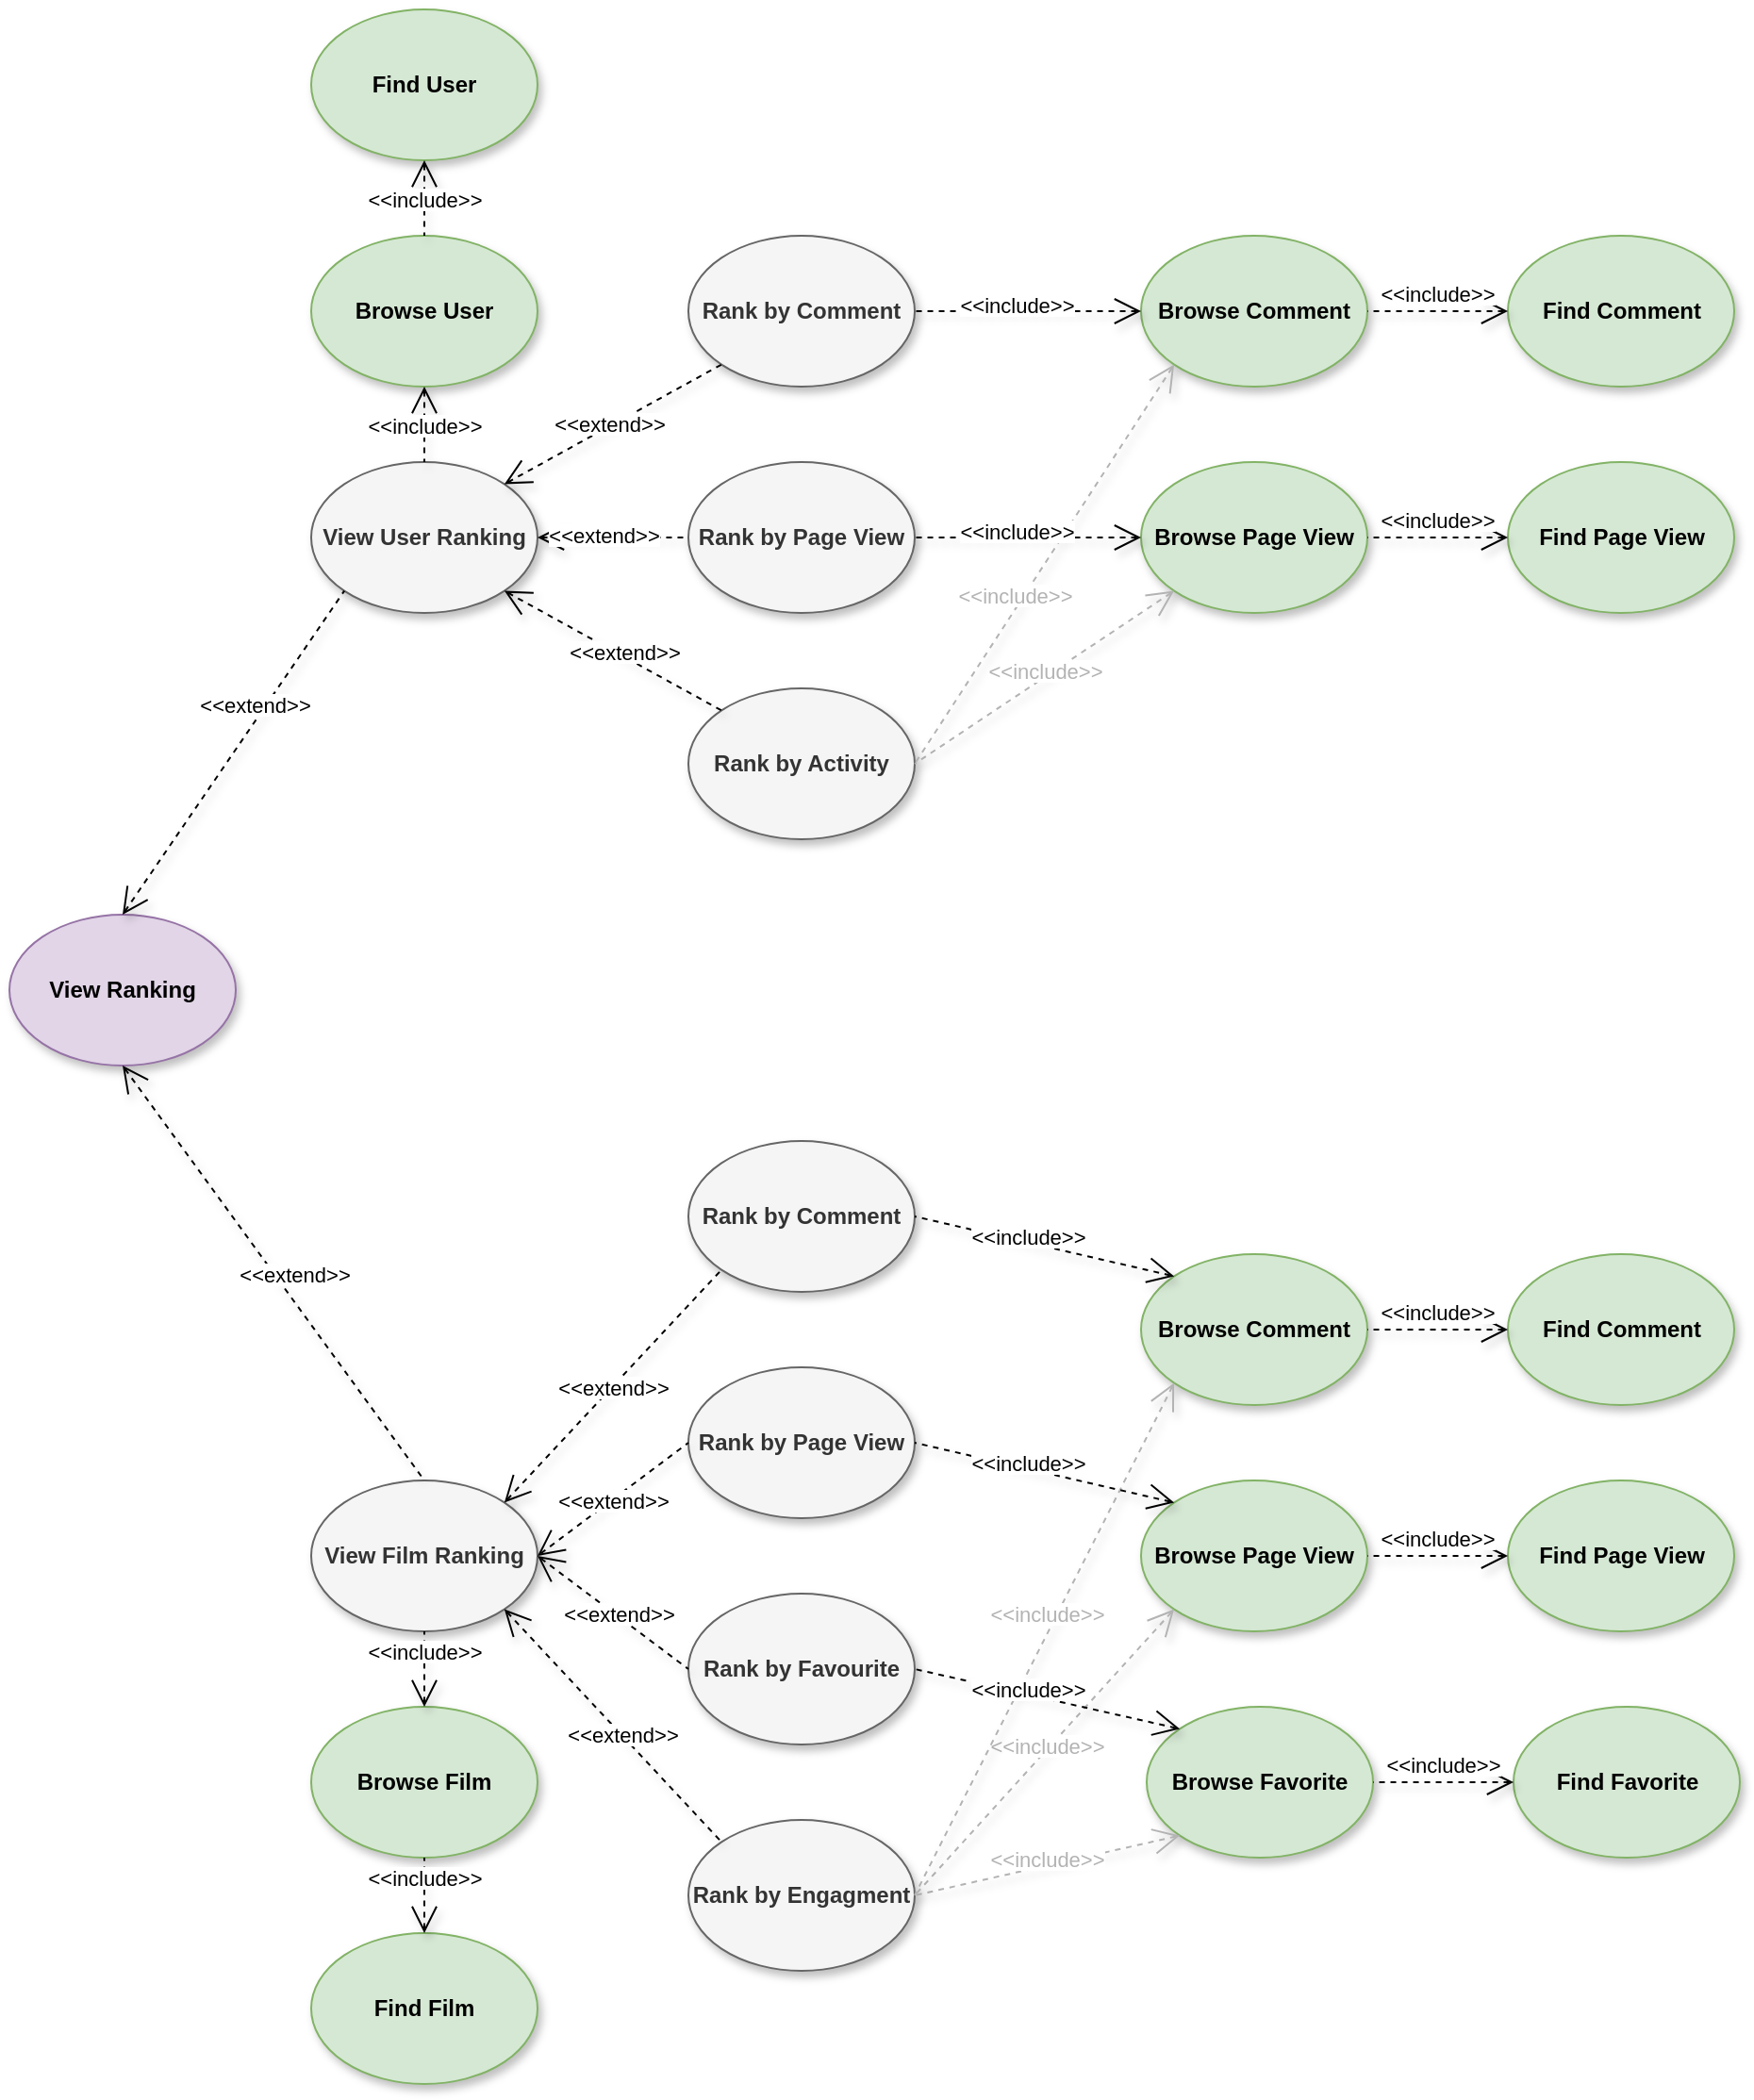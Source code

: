 <mxfile version="12.1.0" type="device" pages="1"><diagram id="BbvuW23b8s510joW4BoM" name="Pagina-1"><mxGraphModel dx="2031" dy="897" grid="1" gridSize="10" guides="1" tooltips="1" connect="1" arrows="1" fold="1" page="1" pageScale="1" pageWidth="827" pageHeight="1169" math="0" shadow="0"><root><mxCell id="0"/><mxCell id="1" parent="0"/><mxCell id="gbE8u1Lyj_9UGCvHLwwf-1" value="View Ranking" style="ellipse;whiteSpace=wrap;html=1;fontStyle=1;fillColor=#e1d5e7;strokeColor=#9673a6;shadow=1;" parent="1" vertex="1"><mxGeometry x="-460" y="512" width="120" height="80" as="geometry"/></mxCell><mxCell id="gbE8u1Lyj_9UGCvHLwwf-3" value="View Film Ranking" style="ellipse;whiteSpace=wrap;html=1;fontStyle=1;fillColor=#f5f5f5;strokeColor=#666666;shadow=1;fontColor=#333333;" parent="1" vertex="1"><mxGeometry x="-300" y="812" width="120" height="80" as="geometry"/></mxCell><mxCell id="gbE8u1Lyj_9UGCvHLwwf-4" value="Rank by Favourite" style="ellipse;whiteSpace=wrap;html=1;fontStyle=1;fillColor=#f5f5f5;strokeColor=#666666;shadow=1;fontColor=#333333;" parent="1" vertex="1"><mxGeometry x="-100" y="872" width="120" height="80" as="geometry"/></mxCell><mxCell id="gbE8u1Lyj_9UGCvHLwwf-5" value="Rank by Page View" style="ellipse;whiteSpace=wrap;html=1;fontStyle=1;fillColor=#f5f5f5;strokeColor=#666666;shadow=1;fontColor=#333333;" parent="1" vertex="1"><mxGeometry x="-100" y="752" width="120" height="80" as="geometry"/></mxCell><mxCell id="gbE8u1Lyj_9UGCvHLwwf-6" value="Rank by Comment" style="ellipse;whiteSpace=wrap;html=1;fontStyle=1;fillColor=#f5f5f5;strokeColor=#666666;shadow=1;fontColor=#333333;" parent="1" vertex="1"><mxGeometry x="-100" y="632" width="120" height="80" as="geometry"/></mxCell><mxCell id="gbE8u1Lyj_9UGCvHLwwf-7" value="Rank by Engagment" style="ellipse;whiteSpace=wrap;html=1;fontStyle=1;shadow=1;fillColor=#f5f5f5;strokeColor=#666666;fontColor=#333333;" parent="1" vertex="1"><mxGeometry x="-100" y="992" width="120" height="80" as="geometry"/></mxCell><mxCell id="gbE8u1Lyj_9UGCvHLwwf-8" value="Find Film" style="ellipse;whiteSpace=wrap;html=1;fontStyle=1;fillColor=#d5e8d4;strokeColor=#82b366;shadow=1;" parent="1" vertex="1"><mxGeometry x="-300" y="1052" width="120" height="80" as="geometry"/></mxCell><mxCell id="gbE8u1Lyj_9UGCvHLwwf-9" value="Browse&amp;nbsp;Comment" style="ellipse;whiteSpace=wrap;html=1;fontStyle=1;fillColor=#d5e8d4;strokeColor=#82b366;shadow=1;" parent="1" vertex="1"><mxGeometry x="140" y="692" width="120" height="80" as="geometry"/></mxCell><mxCell id="gbE8u1Lyj_9UGCvHLwwf-10" value="Browse Page View" style="ellipse;whiteSpace=wrap;html=1;fontStyle=1;fillColor=#d5e8d4;strokeColor=#82b366;shadow=1;" parent="1" vertex="1"><mxGeometry x="140" y="812" width="120" height="80" as="geometry"/></mxCell><mxCell id="gbE8u1Lyj_9UGCvHLwwf-11" value="Browse&amp;nbsp;Favorite" style="ellipse;whiteSpace=wrap;html=1;fontStyle=1;fillColor=#d5e8d4;strokeColor=#82b366;shadow=1;" parent="1" vertex="1"><mxGeometry x="143" y="932" width="120" height="80" as="geometry"/></mxCell><mxCell id="gbE8u1Lyj_9UGCvHLwwf-12" value="Browse Film" style="ellipse;whiteSpace=wrap;html=1;fontStyle=1;fillColor=#d5e8d4;strokeColor=#82b366;shadow=1;" parent="1" vertex="1"><mxGeometry x="-300" y="932" width="120" height="80" as="geometry"/></mxCell><mxCell id="gbE8u1Lyj_9UGCvHLwwf-13" value="Find Comment" style="ellipse;whiteSpace=wrap;html=1;fontStyle=1;fillColor=#d5e8d4;strokeColor=#82b366;shadow=1;" parent="1" vertex="1"><mxGeometry x="334.5" y="692" width="120" height="80" as="geometry"/></mxCell><mxCell id="gbE8u1Lyj_9UGCvHLwwf-14" value="Find Page View" style="ellipse;whiteSpace=wrap;html=1;fontStyle=1;fillColor=#d5e8d4;strokeColor=#82b366;shadow=1;" parent="1" vertex="1"><mxGeometry x="334.5" y="812" width="120" height="80" as="geometry"/></mxCell><mxCell id="gbE8u1Lyj_9UGCvHLwwf-15" value="Find Favorite" style="ellipse;whiteSpace=wrap;html=1;fontStyle=1;fillColor=#d5e8d4;strokeColor=#82b366;shadow=1;" parent="1" vertex="1"><mxGeometry x="337.5" y="932" width="120" height="80" as="geometry"/></mxCell><mxCell id="gbE8u1Lyj_9UGCvHLwwf-17" value="&lt;span style=&quot;background-color: rgb(255 , 255 , 255)&quot;&gt;&amp;lt;&amp;lt;include&amp;gt;&amp;gt;&lt;/span&gt;" style="edgeStyle=none;html=1;startArrow=open;endArrow=none;startSize=12;verticalAlign=bottom;dashed=1;labelBackgroundColor=none;entryX=0.5;entryY=1;entryDx=0;entryDy=0;shadow=1;exitX=0.5;exitY=0;exitDx=0;exitDy=0;" parent="1" source="gbE8u1Lyj_9UGCvHLwwf-12" target="gbE8u1Lyj_9UGCvHLwwf-3" edge="1"><mxGeometry width="160" relative="1" as="geometry"><mxPoint x="-396.5" y="1102" as="sourcePoint"/><mxPoint x="-396.5" y="942" as="targetPoint"/><mxPoint as="offset"/></mxGeometry></mxCell><mxCell id="gbE8u1Lyj_9UGCvHLwwf-18" value="&lt;span style=&quot;background-color: rgb(255 , 255 , 255)&quot;&gt;&amp;lt;&amp;lt;include&amp;gt;&amp;gt;&lt;/span&gt;" style="edgeStyle=none;html=1;startArrow=open;endArrow=none;startSize=12;verticalAlign=bottom;dashed=1;labelBackgroundColor=none;shadow=1;exitX=0.5;exitY=0;exitDx=0;exitDy=0;" parent="1" source="gbE8u1Lyj_9UGCvHLwwf-8" target="gbE8u1Lyj_9UGCvHLwwf-12" edge="1"><mxGeometry width="160" relative="1" as="geometry"><mxPoint x="-230" y="942" as="sourcePoint"/><mxPoint x="-240" y="1012" as="targetPoint"/><mxPoint as="offset"/></mxGeometry></mxCell><mxCell id="gbE8u1Lyj_9UGCvHLwwf-19" value="&lt;span style=&quot;background-color: rgb(255 , 255 , 255)&quot;&gt;&amp;lt;&amp;lt;extend&amp;gt;&amp;gt;&lt;/span&gt;" style="edgeStyle=none;html=1;startArrow=open;endArrow=none;startSize=12;verticalAlign=bottom;dashed=1;labelBackgroundColor=none;entryX=0.5;entryY=0;entryDx=0;entryDy=0;shadow=1;exitX=0.5;exitY=1;exitDx=0;exitDy=0;" parent="1" source="gbE8u1Lyj_9UGCvHLwwf-1" target="gbE8u1Lyj_9UGCvHLwwf-3" edge="1"><mxGeometry x="0.103" y="2" width="160" relative="1" as="geometry"><mxPoint x="-160" y="772" as="sourcePoint"/><mxPoint x="-200.5" y="632" as="targetPoint"/><mxPoint x="1" as="offset"/></mxGeometry></mxCell><mxCell id="gbE8u1Lyj_9UGCvHLwwf-20" value="&lt;span style=&quot;background-color: rgb(255 , 255 , 255)&quot;&gt;&amp;lt;&amp;lt;extend&amp;gt;&amp;gt;&lt;/span&gt;" style="edgeStyle=none;html=1;startArrow=open;endArrow=none;startSize=12;verticalAlign=bottom;dashed=1;labelBackgroundColor=none;entryX=0;entryY=1;entryDx=0;entryDy=0;shadow=1;exitX=1;exitY=0;exitDx=0;exitDy=0;" parent="1" source="gbE8u1Lyj_9UGCvHLwwf-3" target="gbE8u1Lyj_9UGCvHLwwf-6" edge="1"><mxGeometry x="-0.087" y="-7" width="160" relative="1" as="geometry"><mxPoint x="-390.0" y="602" as="sourcePoint"/><mxPoint x="-230.0" y="822" as="targetPoint"/><mxPoint as="offset"/></mxGeometry></mxCell><mxCell id="gbE8u1Lyj_9UGCvHLwwf-21" value="&lt;span style=&quot;background-color: rgb(255 , 255 , 255)&quot;&gt;&amp;lt;&amp;lt;extend&amp;gt;&amp;gt;&lt;/span&gt;" style="edgeStyle=none;html=1;startArrow=open;endArrow=none;startSize=12;verticalAlign=bottom;dashed=1;labelBackgroundColor=none;entryX=0;entryY=0.5;entryDx=0;entryDy=0;shadow=1;exitX=1;exitY=0.5;exitDx=0;exitDy=0;" parent="1" source="gbE8u1Lyj_9UGCvHLwwf-3" target="gbE8u1Lyj_9UGCvHLwwf-5" edge="1"><mxGeometry x="-0.12" y="-8" width="160" relative="1" as="geometry"><mxPoint x="-187.574" y="833.716" as="sourcePoint"/><mxPoint x="-90" y="682.0" as="targetPoint"/><mxPoint as="offset"/></mxGeometry></mxCell><mxCell id="gbE8u1Lyj_9UGCvHLwwf-22" value="&lt;span style=&quot;background-color: rgb(255 , 255 , 255)&quot;&gt;&amp;lt;&amp;lt;extend&amp;gt;&amp;gt;&lt;/span&gt;" style="edgeStyle=none;html=1;startArrow=open;endArrow=none;startSize=12;verticalAlign=bottom;dashed=1;labelBackgroundColor=none;entryX=0;entryY=0.5;entryDx=0;entryDy=0;shadow=1;exitX=1;exitY=0.5;exitDx=0;exitDy=0;" parent="1" source="gbE8u1Lyj_9UGCvHLwwf-3" target="gbE8u1Lyj_9UGCvHLwwf-4" edge="1"><mxGeometry x="0.16" y="-6" width="160" relative="1" as="geometry"><mxPoint x="-170" y="862" as="sourcePoint"/><mxPoint x="-90" y="802" as="targetPoint"/><mxPoint as="offset"/></mxGeometry></mxCell><mxCell id="gbE8u1Lyj_9UGCvHLwwf-23" value="&lt;span style=&quot;background-color: rgb(255 , 255 , 255)&quot;&gt;&amp;lt;&amp;lt;extend&amp;gt;&amp;gt;&lt;/span&gt;" style="edgeStyle=none;html=1;startArrow=open;endArrow=none;startSize=12;verticalAlign=bottom;dashed=1;labelBackgroundColor=none;entryX=0;entryY=0;entryDx=0;entryDy=0;shadow=1;exitX=1;exitY=1;exitDx=0;exitDy=0;" parent="1" source="gbE8u1Lyj_9UGCvHLwwf-3" target="gbE8u1Lyj_9UGCvHLwwf-7" edge="1"><mxGeometry x="0.16" y="-6" width="160" relative="1" as="geometry"><mxPoint x="-170" y="862" as="sourcePoint"/><mxPoint x="-90" y="922" as="targetPoint"/><mxPoint as="offset"/></mxGeometry></mxCell><mxCell id="gbE8u1Lyj_9UGCvHLwwf-24" value="&lt;span style=&quot;background-color: rgb(255 , 255 , 255)&quot;&gt;&lt;font color=&quot;#b3b3b3&quot;&gt;&amp;lt;&amp;lt;include&amp;gt;&amp;gt;&lt;/font&gt;&lt;/span&gt;" style="edgeStyle=none;html=1;startArrow=open;endArrow=none;startSize=12;verticalAlign=bottom;dashed=1;labelBackgroundColor=none;shadow=1;exitX=0;exitY=1;exitDx=0;exitDy=0;entryX=1;entryY=0.5;entryDx=0;entryDy=0;fillColor=#f5f5f5;strokeColor=#B3B3B3;" parent="1" source="gbE8u1Lyj_9UGCvHLwwf-11" target="gbE8u1Lyj_9UGCvHLwwf-7" edge="1"><mxGeometry x="0.022" y="6" width="160" relative="1" as="geometry"><mxPoint x="-230" y="1062" as="sourcePoint"/><mxPoint x="-230" y="1022" as="targetPoint"/><mxPoint as="offset"/></mxGeometry></mxCell><mxCell id="gbE8u1Lyj_9UGCvHLwwf-25" value="&lt;span style=&quot;background-color: rgb(255 , 255 , 255)&quot;&gt;&lt;font color=&quot;#b3b3b3&quot;&gt;&amp;lt;&amp;lt;include&amp;gt;&amp;gt;&lt;/font&gt;&lt;/span&gt;" style="edgeStyle=none;html=1;startArrow=open;endArrow=none;startSize=12;verticalAlign=bottom;dashed=1;labelBackgroundColor=none;shadow=1;exitX=0;exitY=1;exitDx=0;exitDy=0;entryX=1;entryY=0.5;entryDx=0;entryDy=0;fillColor=#f5f5f5;strokeColor=#B3B3B3;" parent="1" source="gbE8u1Lyj_9UGCvHLwwf-10" target="gbE8u1Lyj_9UGCvHLwwf-7" edge="1"><mxGeometry x="0.034" y="5" width="160" relative="1" as="geometry"><mxPoint x="153" y="982" as="sourcePoint"/><mxPoint x="30" y="1042" as="targetPoint"/><mxPoint as="offset"/></mxGeometry></mxCell><mxCell id="gbE8u1Lyj_9UGCvHLwwf-26" value="&lt;span style=&quot;background-color: rgb(255 , 255 , 255)&quot;&gt;&lt;font color=&quot;#b3b3b3&quot;&gt;&amp;lt;&amp;lt;include&amp;gt;&amp;gt;&lt;/font&gt;&lt;/span&gt;" style="edgeStyle=none;html=1;startArrow=open;endArrow=none;startSize=12;verticalAlign=bottom;dashed=1;labelBackgroundColor=none;shadow=1;exitX=0;exitY=1;exitDx=0;exitDy=0;entryX=1;entryY=0.5;entryDx=0;entryDy=0;fillColor=#f5f5f5;strokeColor=#B3B3B3;" parent="1" source="gbE8u1Lyj_9UGCvHLwwf-9" target="gbE8u1Lyj_9UGCvHLwwf-7" edge="1"><mxGeometry x="-0.028" y="-1" width="160" relative="1" as="geometry"><mxPoint x="150" y="862" as="sourcePoint"/><mxPoint x="30" y="1042" as="targetPoint"/><mxPoint as="offset"/></mxGeometry></mxCell><mxCell id="gbE8u1Lyj_9UGCvHLwwf-27" value="&lt;span style=&quot;background-color: rgb(255 , 255 , 255)&quot;&gt;&amp;lt;&amp;lt;include&amp;gt;&amp;gt;&lt;/span&gt;" style="edgeStyle=none;html=1;startArrow=open;endArrow=none;startSize=12;verticalAlign=bottom;dashed=1;labelBackgroundColor=none;shadow=1;exitX=0;exitY=0;exitDx=0;exitDy=0;entryX=1;entryY=0.5;entryDx=0;entryDy=0;" parent="1" source="gbE8u1Lyj_9UGCvHLwwf-11" target="gbE8u1Lyj_9UGCvHLwwf-4" edge="1"><mxGeometry x="0.127" y="6" width="160" relative="1" as="geometry"><mxPoint x="150" y="862" as="sourcePoint"/><mxPoint x="30" y="1042" as="targetPoint"/><mxPoint as="offset"/></mxGeometry></mxCell><mxCell id="gbE8u1Lyj_9UGCvHLwwf-28" value="&lt;span style=&quot;background-color: rgb(255 , 255 , 255)&quot;&gt;&amp;lt;&amp;lt;include&amp;gt;&amp;gt;&lt;/span&gt;" style="edgeStyle=none;html=1;startArrow=open;endArrow=none;startSize=12;verticalAlign=bottom;dashed=1;labelBackgroundColor=none;shadow=1;exitX=0;exitY=0;exitDx=0;exitDy=0;entryX=1;entryY=0.5;entryDx=0;entryDy=0;" parent="1" source="gbE8u1Lyj_9UGCvHLwwf-10" target="gbE8u1Lyj_9UGCvHLwwf-5" edge="1"><mxGeometry x="0.108" y="6" width="160" relative="1" as="geometry"><mxPoint x="170.574" y="953.716" as="sourcePoint"/><mxPoint x="30" y="922" as="targetPoint"/><mxPoint as="offset"/></mxGeometry></mxCell><mxCell id="gbE8u1Lyj_9UGCvHLwwf-29" value="&lt;span style=&quot;background-color: rgb(255 , 255 , 255)&quot;&gt;&amp;lt;&amp;lt;include&amp;gt;&amp;gt;&lt;/span&gt;" style="edgeStyle=none;html=1;startArrow=open;endArrow=none;startSize=12;verticalAlign=bottom;dashed=1;labelBackgroundColor=none;shadow=1;exitX=0;exitY=0;exitDx=0;exitDy=0;entryX=1;entryY=0.5;entryDx=0;entryDy=0;" parent="1" source="gbE8u1Lyj_9UGCvHLwwf-9" target="gbE8u1Lyj_9UGCvHLwwf-6" edge="1"><mxGeometry x="0.108" y="6" width="160" relative="1" as="geometry"><mxPoint x="167.574" y="833.716" as="sourcePoint"/><mxPoint x="30" y="802" as="targetPoint"/><mxPoint as="offset"/></mxGeometry></mxCell><mxCell id="gbE8u1Lyj_9UGCvHLwwf-30" value="&lt;span style=&quot;background-color: rgb(255 , 255 , 255)&quot;&gt;&amp;lt;&amp;lt;include&amp;gt;&amp;gt;&lt;/span&gt;" style="edgeStyle=none;html=1;startArrow=open;endArrow=none;startSize=12;verticalAlign=bottom;dashed=1;labelBackgroundColor=none;entryX=1;entryY=0.5;entryDx=0;entryDy=0;shadow=1;exitX=0;exitY=0.5;exitDx=0;exitDy=0;" parent="1" source="gbE8u1Lyj_9UGCvHLwwf-15" target="gbE8u1Lyj_9UGCvHLwwf-11" edge="1"><mxGeometry x="0.007" width="160" relative="1" as="geometry"><mxPoint x="511.333" y="1022" as="sourcePoint"/><mxPoint x="511.333" y="982" as="targetPoint"/><mxPoint as="offset"/></mxGeometry></mxCell><mxCell id="gbE8u1Lyj_9UGCvHLwwf-31" value="&lt;span style=&quot;background-color: rgb(255 , 255 , 255)&quot;&gt;&amp;lt;&amp;lt;include&amp;gt;&amp;gt;&lt;/span&gt;" style="edgeStyle=none;html=1;startArrow=open;endArrow=none;startSize=12;verticalAlign=bottom;dashed=1;labelBackgroundColor=none;entryX=1;entryY=0.5;entryDx=0;entryDy=0;shadow=1;" parent="1" source="gbE8u1Lyj_9UGCvHLwwf-14" target="gbE8u1Lyj_9UGCvHLwwf-10" edge="1"><mxGeometry x="0.007" width="160" relative="1" as="geometry"><mxPoint x="347.5" y="982" as="sourcePoint"/><mxPoint x="273.0" y="982" as="targetPoint"/><mxPoint as="offset"/></mxGeometry></mxCell><mxCell id="gbE8u1Lyj_9UGCvHLwwf-32" value="&lt;span style=&quot;background-color: rgb(255 , 255 , 255)&quot;&gt;&amp;lt;&amp;lt;include&amp;gt;&amp;gt;&lt;/span&gt;" style="edgeStyle=none;html=1;startArrow=open;endArrow=none;startSize=12;verticalAlign=bottom;dashed=1;labelBackgroundColor=none;entryX=1;entryY=0.5;entryDx=0;entryDy=0;shadow=1;exitX=0;exitY=0.5;exitDx=0;exitDy=0;" parent="1" source="gbE8u1Lyj_9UGCvHLwwf-13" target="gbE8u1Lyj_9UGCvHLwwf-9" edge="1"><mxGeometry x="0.007" width="160" relative="1" as="geometry"><mxPoint x="344.5" y="862" as="sourcePoint"/><mxPoint x="270" y="862" as="targetPoint"/><mxPoint as="offset"/></mxGeometry></mxCell><mxCell id="gbE8u1Lyj_9UGCvHLwwf-33" value="View User Ranking" style="ellipse;whiteSpace=wrap;html=1;fontStyle=1;fillColor=#f5f5f5;strokeColor=#666666;shadow=1;fontColor=#333333;" parent="1" vertex="1"><mxGeometry x="-300" y="272" width="120" height="80" as="geometry"/></mxCell><mxCell id="gbE8u1Lyj_9UGCvHLwwf-35" value="Rank by Page View" style="ellipse;whiteSpace=wrap;html=1;fontStyle=1;fillColor=#f5f5f5;strokeColor=#666666;shadow=1;fontColor=#333333;" parent="1" vertex="1"><mxGeometry x="-100" y="272" width="120" height="80" as="geometry"/></mxCell><mxCell id="gbE8u1Lyj_9UGCvHLwwf-36" value="Rank by Comment" style="ellipse;whiteSpace=wrap;html=1;fontStyle=1;fillColor=#f5f5f5;strokeColor=#666666;shadow=1;fontColor=#333333;" parent="1" vertex="1"><mxGeometry x="-100" y="152" width="120" height="80" as="geometry"/></mxCell><mxCell id="gbE8u1Lyj_9UGCvHLwwf-37" value="Rank by Activity" style="ellipse;whiteSpace=wrap;html=1;fontStyle=1;shadow=1;fillColor=#f5f5f5;strokeColor=#666666;fontColor=#333333;" parent="1" vertex="1"><mxGeometry x="-100" y="392" width="120" height="80" as="geometry"/></mxCell><mxCell id="gbE8u1Lyj_9UGCvHLwwf-38" value="Find User" style="ellipse;whiteSpace=wrap;html=1;fontStyle=1;fillColor=#d5e8d4;strokeColor=#82b366;shadow=1;" parent="1" vertex="1"><mxGeometry x="-300" y="32" width="120" height="80" as="geometry"/></mxCell><mxCell id="gbE8u1Lyj_9UGCvHLwwf-39" value="Browse Comment" style="ellipse;whiteSpace=wrap;html=1;fontStyle=1;fillColor=#d5e8d4;strokeColor=#82b366;shadow=1;" parent="1" vertex="1"><mxGeometry x="140" y="152" width="120" height="80" as="geometry"/></mxCell><mxCell id="gbE8u1Lyj_9UGCvHLwwf-40" value="Browse Page View" style="ellipse;whiteSpace=wrap;html=1;fontStyle=1;fillColor=#d5e8d4;strokeColor=#82b366;shadow=1;" parent="1" vertex="1"><mxGeometry x="140" y="272" width="120" height="80" as="geometry"/></mxCell><mxCell id="gbE8u1Lyj_9UGCvHLwwf-42" value="Browse User" style="ellipse;whiteSpace=wrap;html=1;fontStyle=1;fillColor=#d5e8d4;strokeColor=#82b366;shadow=1;" parent="1" vertex="1"><mxGeometry x="-300" y="152" width="120" height="80" as="geometry"/></mxCell><mxCell id="gbE8u1Lyj_9UGCvHLwwf-43" value="Find Comment" style="ellipse;whiteSpace=wrap;html=1;fontStyle=1;fillColor=#d5e8d4;strokeColor=#82b366;shadow=1;" parent="1" vertex="1"><mxGeometry x="334.5" y="152" width="120" height="80" as="geometry"/></mxCell><mxCell id="gbE8u1Lyj_9UGCvHLwwf-44" value="Find Page View" style="ellipse;whiteSpace=wrap;html=1;fontStyle=1;fillColor=#d5e8d4;strokeColor=#82b366;shadow=1;" parent="1" vertex="1"><mxGeometry x="334.5" y="272" width="120" height="80" as="geometry"/></mxCell><mxCell id="gbE8u1Lyj_9UGCvHLwwf-46" value="&lt;span style=&quot;background-color: rgb(255 , 255 , 255)&quot;&gt;&amp;lt;&amp;lt;include&amp;gt;&amp;gt;&lt;/span&gt;" style="edgeStyle=none;html=1;startArrow=open;endArrow=none;startSize=12;verticalAlign=bottom;dashed=1;labelBackgroundColor=none;shadow=1;" parent="1" source="gbE8u1Lyj_9UGCvHLwwf-42" edge="1"><mxGeometry x="0.5" width="160" relative="1" as="geometry"><mxPoint x="-240" y="222" as="sourcePoint"/><mxPoint x="-240" y="272" as="targetPoint"/><mxPoint as="offset"/></mxGeometry></mxCell><mxCell id="gbE8u1Lyj_9UGCvHLwwf-47" value="&lt;span style=&quot;background-color: rgb(255 , 255 , 255)&quot;&gt;&amp;lt;&amp;lt;include&amp;gt;&amp;gt;&lt;/span&gt;" style="edgeStyle=none;html=1;startArrow=open;endArrow=none;startSize=12;verticalAlign=bottom;dashed=1;labelBackgroundColor=none;shadow=1;exitX=0.5;exitY=1;exitDx=0;exitDy=0;" parent="1" source="gbE8u1Lyj_9UGCvHLwwf-38" target="gbE8u1Lyj_9UGCvHLwwf-42" edge="1"><mxGeometry x="0.5" width="160" relative="1" as="geometry"><mxPoint x="-239" y="112" as="sourcePoint"/><mxPoint x="-240" y="472" as="targetPoint"/><mxPoint as="offset"/></mxGeometry></mxCell><mxCell id="gbE8u1Lyj_9UGCvHLwwf-48" value="&lt;span style=&quot;background-color: rgb(255 , 255 , 255)&quot;&gt;&amp;lt;&amp;lt;extend&amp;gt;&amp;gt;&lt;/span&gt;" style="edgeStyle=none;html=1;startArrow=open;endArrow=none;startSize=12;verticalAlign=bottom;dashed=1;labelBackgroundColor=none;entryX=0;entryY=1;entryDx=0;entryDy=0;shadow=1;exitX=1;exitY=0;exitDx=0;exitDy=0;" parent="1" source="gbE8u1Lyj_9UGCvHLwwf-33" target="gbE8u1Lyj_9UGCvHLwwf-36" edge="1"><mxGeometry x="-0.087" y="-7" width="160" relative="1" as="geometry"><mxPoint x="-390.0" y="62" as="sourcePoint"/><mxPoint x="-230.0" y="282" as="targetPoint"/><mxPoint as="offset"/></mxGeometry></mxCell><mxCell id="gbE8u1Lyj_9UGCvHLwwf-49" value="&lt;span style=&quot;background-color: rgb(255 , 255 , 255)&quot;&gt;&amp;lt;&amp;lt;extend&amp;gt;&amp;gt;&lt;/span&gt;" style="edgeStyle=none;html=1;startArrow=open;endArrow=none;startSize=12;verticalAlign=bottom;dashed=1;labelBackgroundColor=none;entryX=0;entryY=0.5;entryDx=0;entryDy=0;shadow=1;exitX=1;exitY=0.5;exitDx=0;exitDy=0;" parent="1" source="gbE8u1Lyj_9UGCvHLwwf-33" target="gbE8u1Lyj_9UGCvHLwwf-35" edge="1"><mxGeometry x="-0.12" y="-8" width="160" relative="1" as="geometry"><mxPoint x="-187.574" y="293.716" as="sourcePoint"/><mxPoint x="-90" y="142.0" as="targetPoint"/><mxPoint as="offset"/></mxGeometry></mxCell><mxCell id="gbE8u1Lyj_9UGCvHLwwf-51" value="&lt;span style=&quot;background-color: rgb(255 , 255 , 255)&quot;&gt;&amp;lt;&amp;lt;extend&amp;gt;&amp;gt;&lt;/span&gt;" style="edgeStyle=none;html=1;startArrow=open;endArrow=none;startSize=12;verticalAlign=bottom;dashed=1;labelBackgroundColor=none;entryX=0;entryY=0;entryDx=0;entryDy=0;shadow=1;exitX=1;exitY=1;exitDx=0;exitDy=0;" parent="1" source="gbE8u1Lyj_9UGCvHLwwf-33" target="gbE8u1Lyj_9UGCvHLwwf-37" edge="1"><mxGeometry x="0.16" y="-6" width="160" relative="1" as="geometry"><mxPoint x="-170" y="322" as="sourcePoint"/><mxPoint x="-90" y="382" as="targetPoint"/><mxPoint as="offset"/></mxGeometry></mxCell><mxCell id="gbE8u1Lyj_9UGCvHLwwf-53" value="&lt;span style=&quot;background-color: rgb(255 , 255 , 255)&quot;&gt;&lt;font color=&quot;#b3b3b3&quot;&gt;&amp;lt;&amp;lt;include&amp;gt;&amp;gt;&lt;/font&gt;&lt;/span&gt;" style="edgeStyle=none;html=1;startArrow=open;endArrow=none;startSize=12;verticalAlign=bottom;dashed=1;labelBackgroundColor=none;shadow=1;exitX=0;exitY=1;exitDx=0;exitDy=0;entryX=1;entryY=0.5;entryDx=0;entryDy=0;fillColor=#f5f5f5;strokeColor=#B3B3B3;" parent="1" source="gbE8u1Lyj_9UGCvHLwwf-40" target="gbE8u1Lyj_9UGCvHLwwf-37" edge="1"><mxGeometry x="0.034" y="5" width="160" relative="1" as="geometry"><mxPoint x="153" y="442" as="sourcePoint"/><mxPoint x="30" y="502" as="targetPoint"/><mxPoint as="offset"/></mxGeometry></mxCell><mxCell id="gbE8u1Lyj_9UGCvHLwwf-54" value="&lt;span style=&quot;background-color: rgb(255 , 255 , 255)&quot;&gt;&lt;font color=&quot;#b3b3b3&quot;&gt;&amp;lt;&amp;lt;include&amp;gt;&amp;gt;&lt;/font&gt;&lt;/span&gt;" style="edgeStyle=none;html=1;startArrow=open;endArrow=none;startSize=12;verticalAlign=bottom;dashed=1;labelBackgroundColor=none;shadow=1;exitX=0;exitY=1;exitDx=0;exitDy=0;entryX=1;entryY=0.5;entryDx=0;entryDy=0;fillColor=#f5f5f5;strokeColor=#B3B3B3;" parent="1" source="gbE8u1Lyj_9UGCvHLwwf-39" target="gbE8u1Lyj_9UGCvHLwwf-37" edge="1"><mxGeometry x="0.24" y="1" width="160" relative="1" as="geometry"><mxPoint x="150" y="322" as="sourcePoint"/><mxPoint x="30" y="502" as="targetPoint"/><mxPoint as="offset"/></mxGeometry></mxCell><mxCell id="gbE8u1Lyj_9UGCvHLwwf-56" value="&lt;span style=&quot;background-color: rgb(255 , 255 , 255)&quot;&gt;&amp;lt;&amp;lt;include&amp;gt;&amp;gt;&lt;/span&gt;" style="edgeStyle=none;html=1;startArrow=open;endArrow=none;startSize=12;verticalAlign=bottom;dashed=1;labelBackgroundColor=none;shadow=1;exitX=0;exitY=0.5;exitDx=0;exitDy=0;entryX=1;entryY=0.5;entryDx=0;entryDy=0;" parent="1" source="gbE8u1Lyj_9UGCvHLwwf-40" target="gbE8u1Lyj_9UGCvHLwwf-35" edge="1"><mxGeometry x="0.108" y="6" width="160" relative="1" as="geometry"><mxPoint x="170.574" y="413.716" as="sourcePoint"/><mxPoint x="30" y="382" as="targetPoint"/><mxPoint as="offset"/></mxGeometry></mxCell><mxCell id="gbE8u1Lyj_9UGCvHLwwf-57" value="&lt;span style=&quot;background-color: rgb(255 , 255 , 255)&quot;&gt;&amp;lt;&amp;lt;include&amp;gt;&amp;gt;&lt;/span&gt;" style="edgeStyle=none;html=1;startArrow=open;endArrow=none;startSize=12;verticalAlign=bottom;dashed=1;labelBackgroundColor=none;shadow=1;exitX=0;exitY=0.5;exitDx=0;exitDy=0;entryX=1;entryY=0.5;entryDx=0;entryDy=0;" parent="1" source="gbE8u1Lyj_9UGCvHLwwf-39" target="gbE8u1Lyj_9UGCvHLwwf-36" edge="1"><mxGeometry x="0.108" y="6" width="160" relative="1" as="geometry"><mxPoint x="167.574" y="293.716" as="sourcePoint"/><mxPoint x="30" y="262" as="targetPoint"/><mxPoint as="offset"/></mxGeometry></mxCell><mxCell id="gbE8u1Lyj_9UGCvHLwwf-59" value="&lt;span style=&quot;background-color: rgb(255 , 255 , 255)&quot;&gt;&amp;lt;&amp;lt;include&amp;gt;&amp;gt;&lt;/span&gt;" style="edgeStyle=none;html=1;startArrow=open;endArrow=none;startSize=12;verticalAlign=bottom;dashed=1;labelBackgroundColor=none;entryX=1;entryY=0.5;entryDx=0;entryDy=0;shadow=1;" parent="1" source="gbE8u1Lyj_9UGCvHLwwf-44" target="gbE8u1Lyj_9UGCvHLwwf-40" edge="1"><mxGeometry x="0.007" width="160" relative="1" as="geometry"><mxPoint x="347.5" y="442" as="sourcePoint"/><mxPoint x="273.0" y="442" as="targetPoint"/><mxPoint as="offset"/></mxGeometry></mxCell><mxCell id="gbE8u1Lyj_9UGCvHLwwf-60" value="&lt;span style=&quot;background-color: rgb(255 , 255 , 255)&quot;&gt;&amp;lt;&amp;lt;include&amp;gt;&amp;gt;&lt;/span&gt;" style="edgeStyle=none;html=1;startArrow=open;endArrow=none;startSize=12;verticalAlign=bottom;dashed=1;labelBackgroundColor=none;entryX=1;entryY=0.5;entryDx=0;entryDy=0;shadow=1;exitX=0;exitY=0.5;exitDx=0;exitDy=0;" parent="1" source="gbE8u1Lyj_9UGCvHLwwf-43" target="gbE8u1Lyj_9UGCvHLwwf-39" edge="1"><mxGeometry x="0.007" width="160" relative="1" as="geometry"><mxPoint x="344.5" y="322" as="sourcePoint"/><mxPoint x="270" y="322" as="targetPoint"/><mxPoint as="offset"/></mxGeometry></mxCell><mxCell id="gbE8u1Lyj_9UGCvHLwwf-61" value="&lt;span style=&quot;background-color: rgb(255 , 255 , 255)&quot;&gt;&amp;lt;&amp;lt;extend&amp;gt;&amp;gt;&lt;/span&gt;" style="edgeStyle=none;html=1;startArrow=open;endArrow=none;startSize=12;verticalAlign=bottom;dashed=1;labelBackgroundColor=none;shadow=1;exitX=0.5;exitY=0;exitDx=0;exitDy=0;entryX=0;entryY=1;entryDx=0;entryDy=0;" parent="1" source="gbE8u1Lyj_9UGCvHLwwf-1" target="gbE8u1Lyj_9UGCvHLwwf-33" edge="1"><mxGeometry x="0.189" width="160" relative="1" as="geometry"><mxPoint x="-390" y="602.0" as="sourcePoint"/><mxPoint x="-420" y="380" as="targetPoint"/><mxPoint as="offset"/></mxGeometry></mxCell></root></mxGraphModel></diagram></mxfile>
